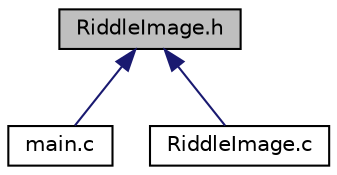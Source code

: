 digraph "RiddleImage.h"
{
 // LATEX_PDF_SIZE
  edge [fontname="Helvetica",fontsize="10",labelfontname="Helvetica",labelfontsize="10"];
  node [fontname="Helvetica",fontsize="10",shape=record];
  Node1 [label="RiddleImage.h",height=0.2,width=0.4,color="black", fillcolor="grey75", style="filled", fontcolor="black",tooltip="Header file for RiddleImage.c."];
  Node1 -> Node2 [dir="back",color="midnightblue",fontsize="10",style="solid",fontname="Helvetica"];
  Node2 [label="main.c",height=0.2,width=0.4,color="black", fillcolor="white", style="filled",URL="$main_8c.html",tooltip="Main File."];
  Node1 -> Node3 [dir="back",color="midnightblue",fontsize="10",style="solid",fontname="Helvetica"];
  Node3 [label="RiddleImage.c",height=0.2,width=0.4,color="black", fillcolor="white", style="filled",URL="$RiddleImage_8c.html",tooltip="Image Riddle Functions."];
}
